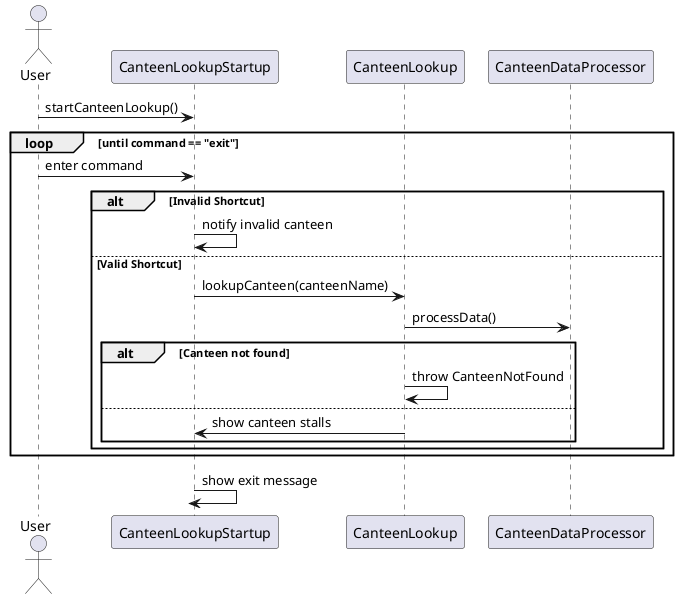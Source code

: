 @startuml
actor User
participant "CanteenLookupStartup" as CLS
participant "CanteenLookup" as CL
participant "CanteenDataProcessor" as CDP

User -> CLS : startCanteenLookup()

loop until command == "exit"
    User -> CLS : enter command
    alt Invalid Shortcut
        CLS -> CLS : notify invalid canteen
    else Valid Shortcut
        CLS -> CL : lookupCanteen(canteenName)
        CL -> CDP : processData()
        deactivate CDP
        alt Canteen not found
            CL -> CL : throw CanteenNotFound
        else
            CL -> CLS : show canteen stalls
        end
        deactivate CL
    end
end

CLS -> CLS : show exit message
deactivate CLS
@enduml
